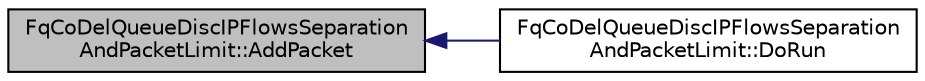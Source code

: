 digraph "FqCoDelQueueDiscIPFlowsSeparationAndPacketLimit::AddPacket"
{
  edge [fontname="Helvetica",fontsize="10",labelfontname="Helvetica",labelfontsize="10"];
  node [fontname="Helvetica",fontsize="10",shape=record];
  rankdir="LR";
  Node1 [label="FqCoDelQueueDiscIPFlowsSeparation\lAndPacketLimit::AddPacket",height=0.2,width=0.4,color="black", fillcolor="grey75", style="filled", fontcolor="black"];
  Node1 -> Node2 [dir="back",color="midnightblue",fontsize="10",style="solid"];
  Node2 [label="FqCoDelQueueDiscIPFlowsSeparation\lAndPacketLimit::DoRun",height=0.2,width=0.4,color="black", fillcolor="white", style="filled",URL="$d0/dcb/classFqCoDelQueueDiscIPFlowsSeparationAndPacketLimit.html#afc60f270315ee2655e79ac8b8e2bb21b",tooltip="Implementation to actually run this TestCase. "];
}
